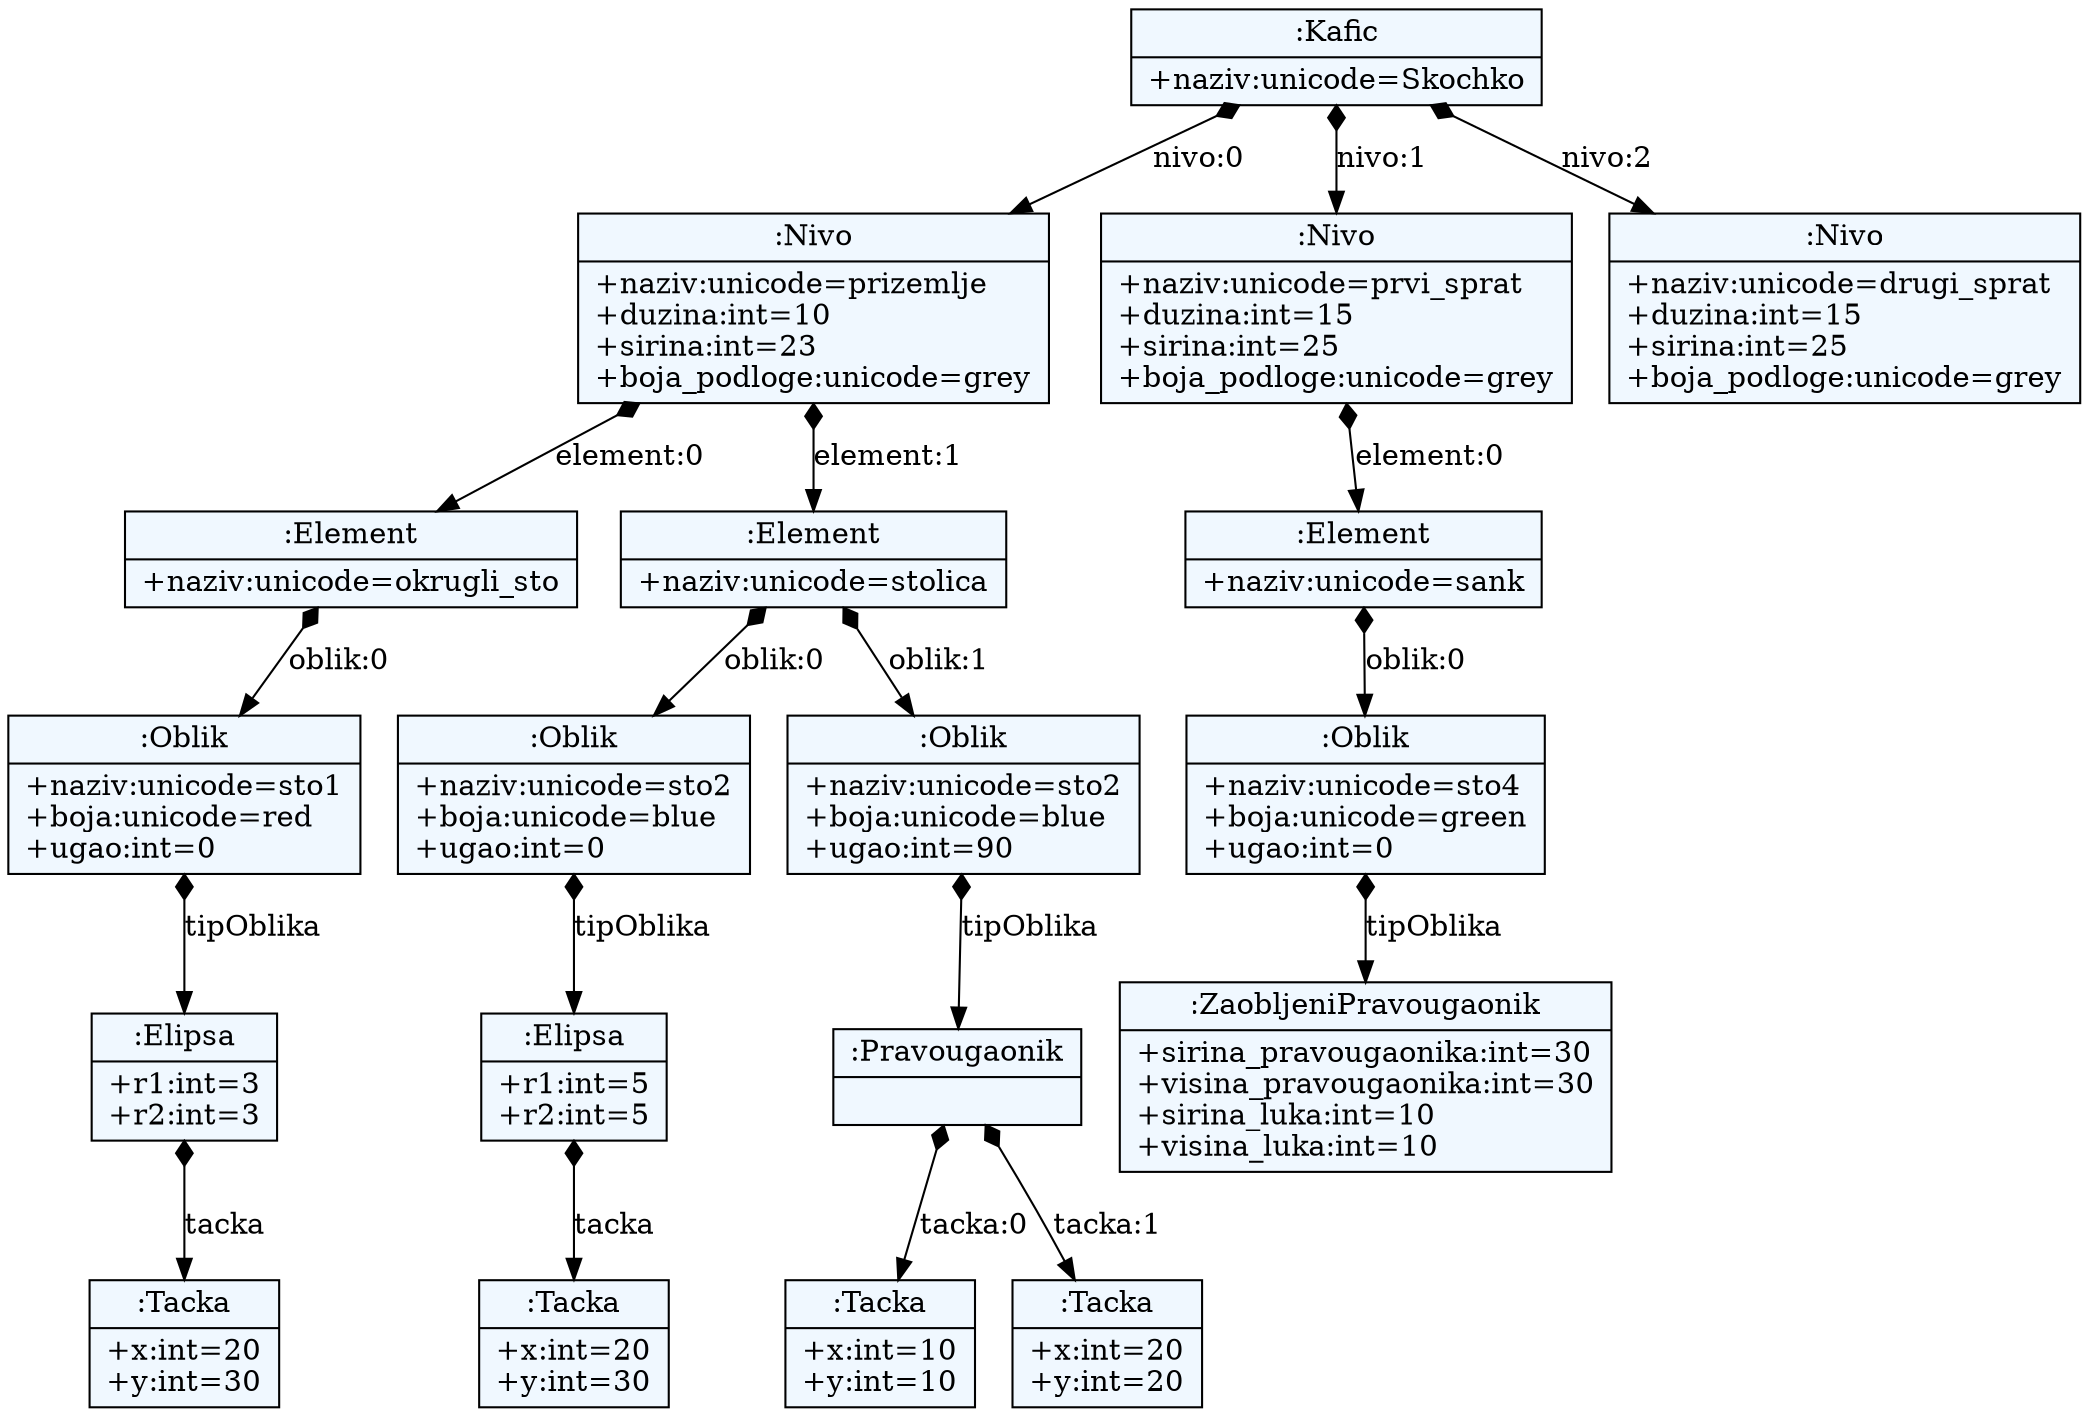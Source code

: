 
    digraph xtext {
    fontname = "Bitstream Vera Sans"
    fontsize = 8
    node[
        shape=record,
        style=filled,
        fillcolor=aliceblue
    ]
    edge[dir=black,arrowtail=empty]


49358256 -> 49358416 [label="nivo:0" arrowtail=diamond dir=both]
49358416 -> 49358608 [label="element:0" arrowtail=diamond dir=both]
49358608 -> 49358736 [label="oblik:0" arrowtail=diamond dir=both]
49358736 -> 49358928 [label="tipOblika" arrowtail=diamond dir=both]
49358928 -> 49359056 [label="tacka" arrowtail=diamond dir=both]
49359056[label="{:Tacka|+x:int=20\l+y:int=30\l}"]
49358928[label="{:Elipsa|+r1:int=3\l+r2:int=3\l}"]
49358736[label="{:Oblik|+naziv:unicode=sto1\l+boja:unicode=red\l+ugao:int=0\l}"]
49358608[label="{:Element|+naziv:unicode=okrugli_sto\l}"]
49358416 -> 49358704 [label="element:1" arrowtail=diamond dir=both]
49358704 -> 49359120 [label="oblik:0" arrowtail=diamond dir=both]
49359120 -> 49359184 [label="tipOblika" arrowtail=diamond dir=both]
49359184 -> 49359248 [label="tacka" arrowtail=diamond dir=both]
49359248[label="{:Tacka|+x:int=20\l+y:int=30\l}"]
49359184[label="{:Elipsa|+r1:int=5\l+r2:int=5\l}"]
49359120[label="{:Oblik|+naziv:unicode=sto2\l+boja:unicode=blue\l+ugao:int=0\l}"]
49358704 -> 49359152 [label="oblik:1" arrowtail=diamond dir=both]
49359152 -> 49359280 [label="tipOblika" arrowtail=diamond dir=both]
49359280 -> 49359376 [label="tacka:0" arrowtail=diamond dir=both]
49359376[label="{:Tacka|+x:int=10\l+y:int=10\l}"]
49359280 -> 49359440 [label="tacka:1" arrowtail=diamond dir=both]
49359440[label="{:Tacka|+x:int=20\l+y:int=20\l}"]
49359280[label="{:Pravougaonik|}"]
49359152[label="{:Oblik|+naziv:unicode=sto2\l+boja:unicode=blue\l+ugao:int=90\l}"]
49358704[label="{:Element|+naziv:unicode=stolica\l}"]
49358416[label="{:Nivo|+naziv:unicode=prizemlje\l+duzina:int=10\l+sirina:int=23\l+boja_podloge:unicode=grey\l}"]
49358256 -> 49358576 [label="nivo:1" arrowtail=diamond dir=both]
49358576 -> 49359216 [label="element:0" arrowtail=diamond dir=both]
49359216 -> 49359472 [label="oblik:0" arrowtail=diamond dir=both]
49359472 -> 49359536 [label="tipOblika" arrowtail=diamond dir=both]
49359536[label="{:ZaobljeniPravougaonik|+sirina_pravougaonika:int=30\l+visina_pravougaonika:int=30\l+sirina_luka:int=10\l+visina_luka:int=10\l}"]
49359472[label="{:Oblik|+naziv:unicode=sto4\l+boja:unicode=green\l+ugao:int=0\l}"]
49359216[label="{:Element|+naziv:unicode=sank\l}"]
49358576[label="{:Nivo|+naziv:unicode=prvi_sprat\l+duzina:int=15\l+sirina:int=25\l+boja_podloge:unicode=grey\l}"]
49358256 -> 49358960 [label="nivo:2" arrowtail=diamond dir=both]
49358960[label="{:Nivo|+naziv:unicode=drugi_sprat\l+duzina:int=15\l+sirina:int=25\l+boja_podloge:unicode=grey\l}"]
49358256[label="{:Kafic|+naziv:unicode=Skochko\l}"]

}
